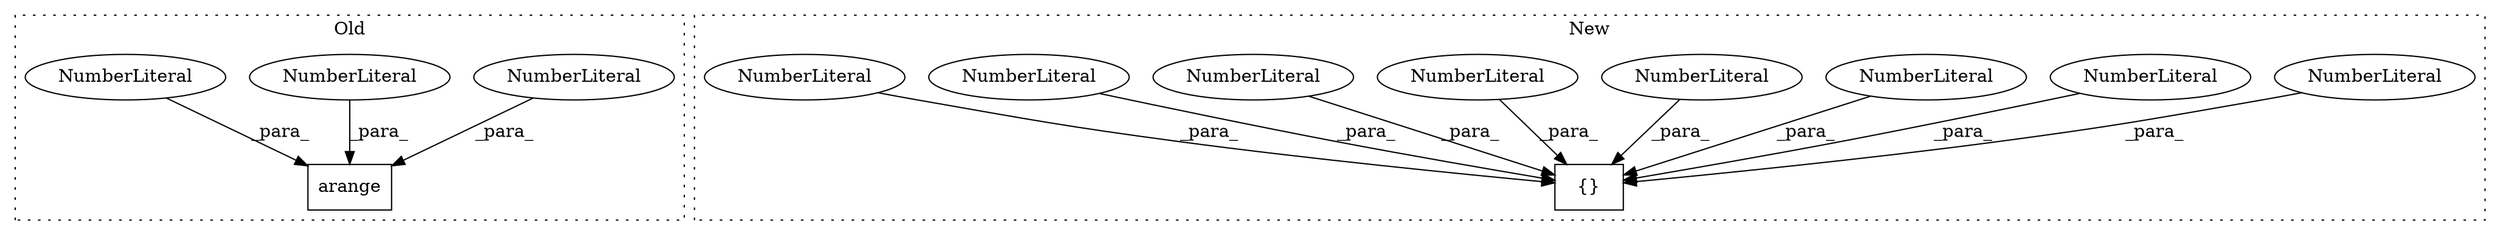 digraph G {
subgraph cluster0 {
1 [label="arange" a="32" s="2324,2345" l="7,1" shape="box"];
3 [label="NumberLiteral" a="34" s="2331" l="4" shape="ellipse"];
12 [label="NumberLiteral" a="34" s="2336" l="4" shape="ellipse"];
13 [label="NumberLiteral" a="34" s="2341" l="4" shape="ellipse"];
label = "Old";
style="dotted";
}
subgraph cluster1 {
2 [label="{}" a="4" s="2335,2379" l="1,1" shape="box"];
4 [label="NumberLiteral" a="34" s="2362" l="4" shape="ellipse"];
5 [label="NumberLiteral" a="34" s="2367" l="4" shape="ellipse"];
6 [label="NumberLiteral" a="34" s="2336" l="6" shape="ellipse"];
7 [label="NumberLiteral" a="34" s="2343" l="6" shape="ellipse"];
8 [label="NumberLiteral" a="34" s="2350" l="5" shape="ellipse"];
9 [label="NumberLiteral" a="34" s="2372" l="3" shape="ellipse"];
10 [label="NumberLiteral" a="34" s="2356" l="5" shape="ellipse"];
11 [label="NumberLiteral" a="34" s="2376" l="3" shape="ellipse"];
label = "New";
style="dotted";
}
3 -> 1 [label="_para_"];
4 -> 2 [label="_para_"];
5 -> 2 [label="_para_"];
6 -> 2 [label="_para_"];
7 -> 2 [label="_para_"];
8 -> 2 [label="_para_"];
9 -> 2 [label="_para_"];
10 -> 2 [label="_para_"];
11 -> 2 [label="_para_"];
12 -> 1 [label="_para_"];
13 -> 1 [label="_para_"];
}